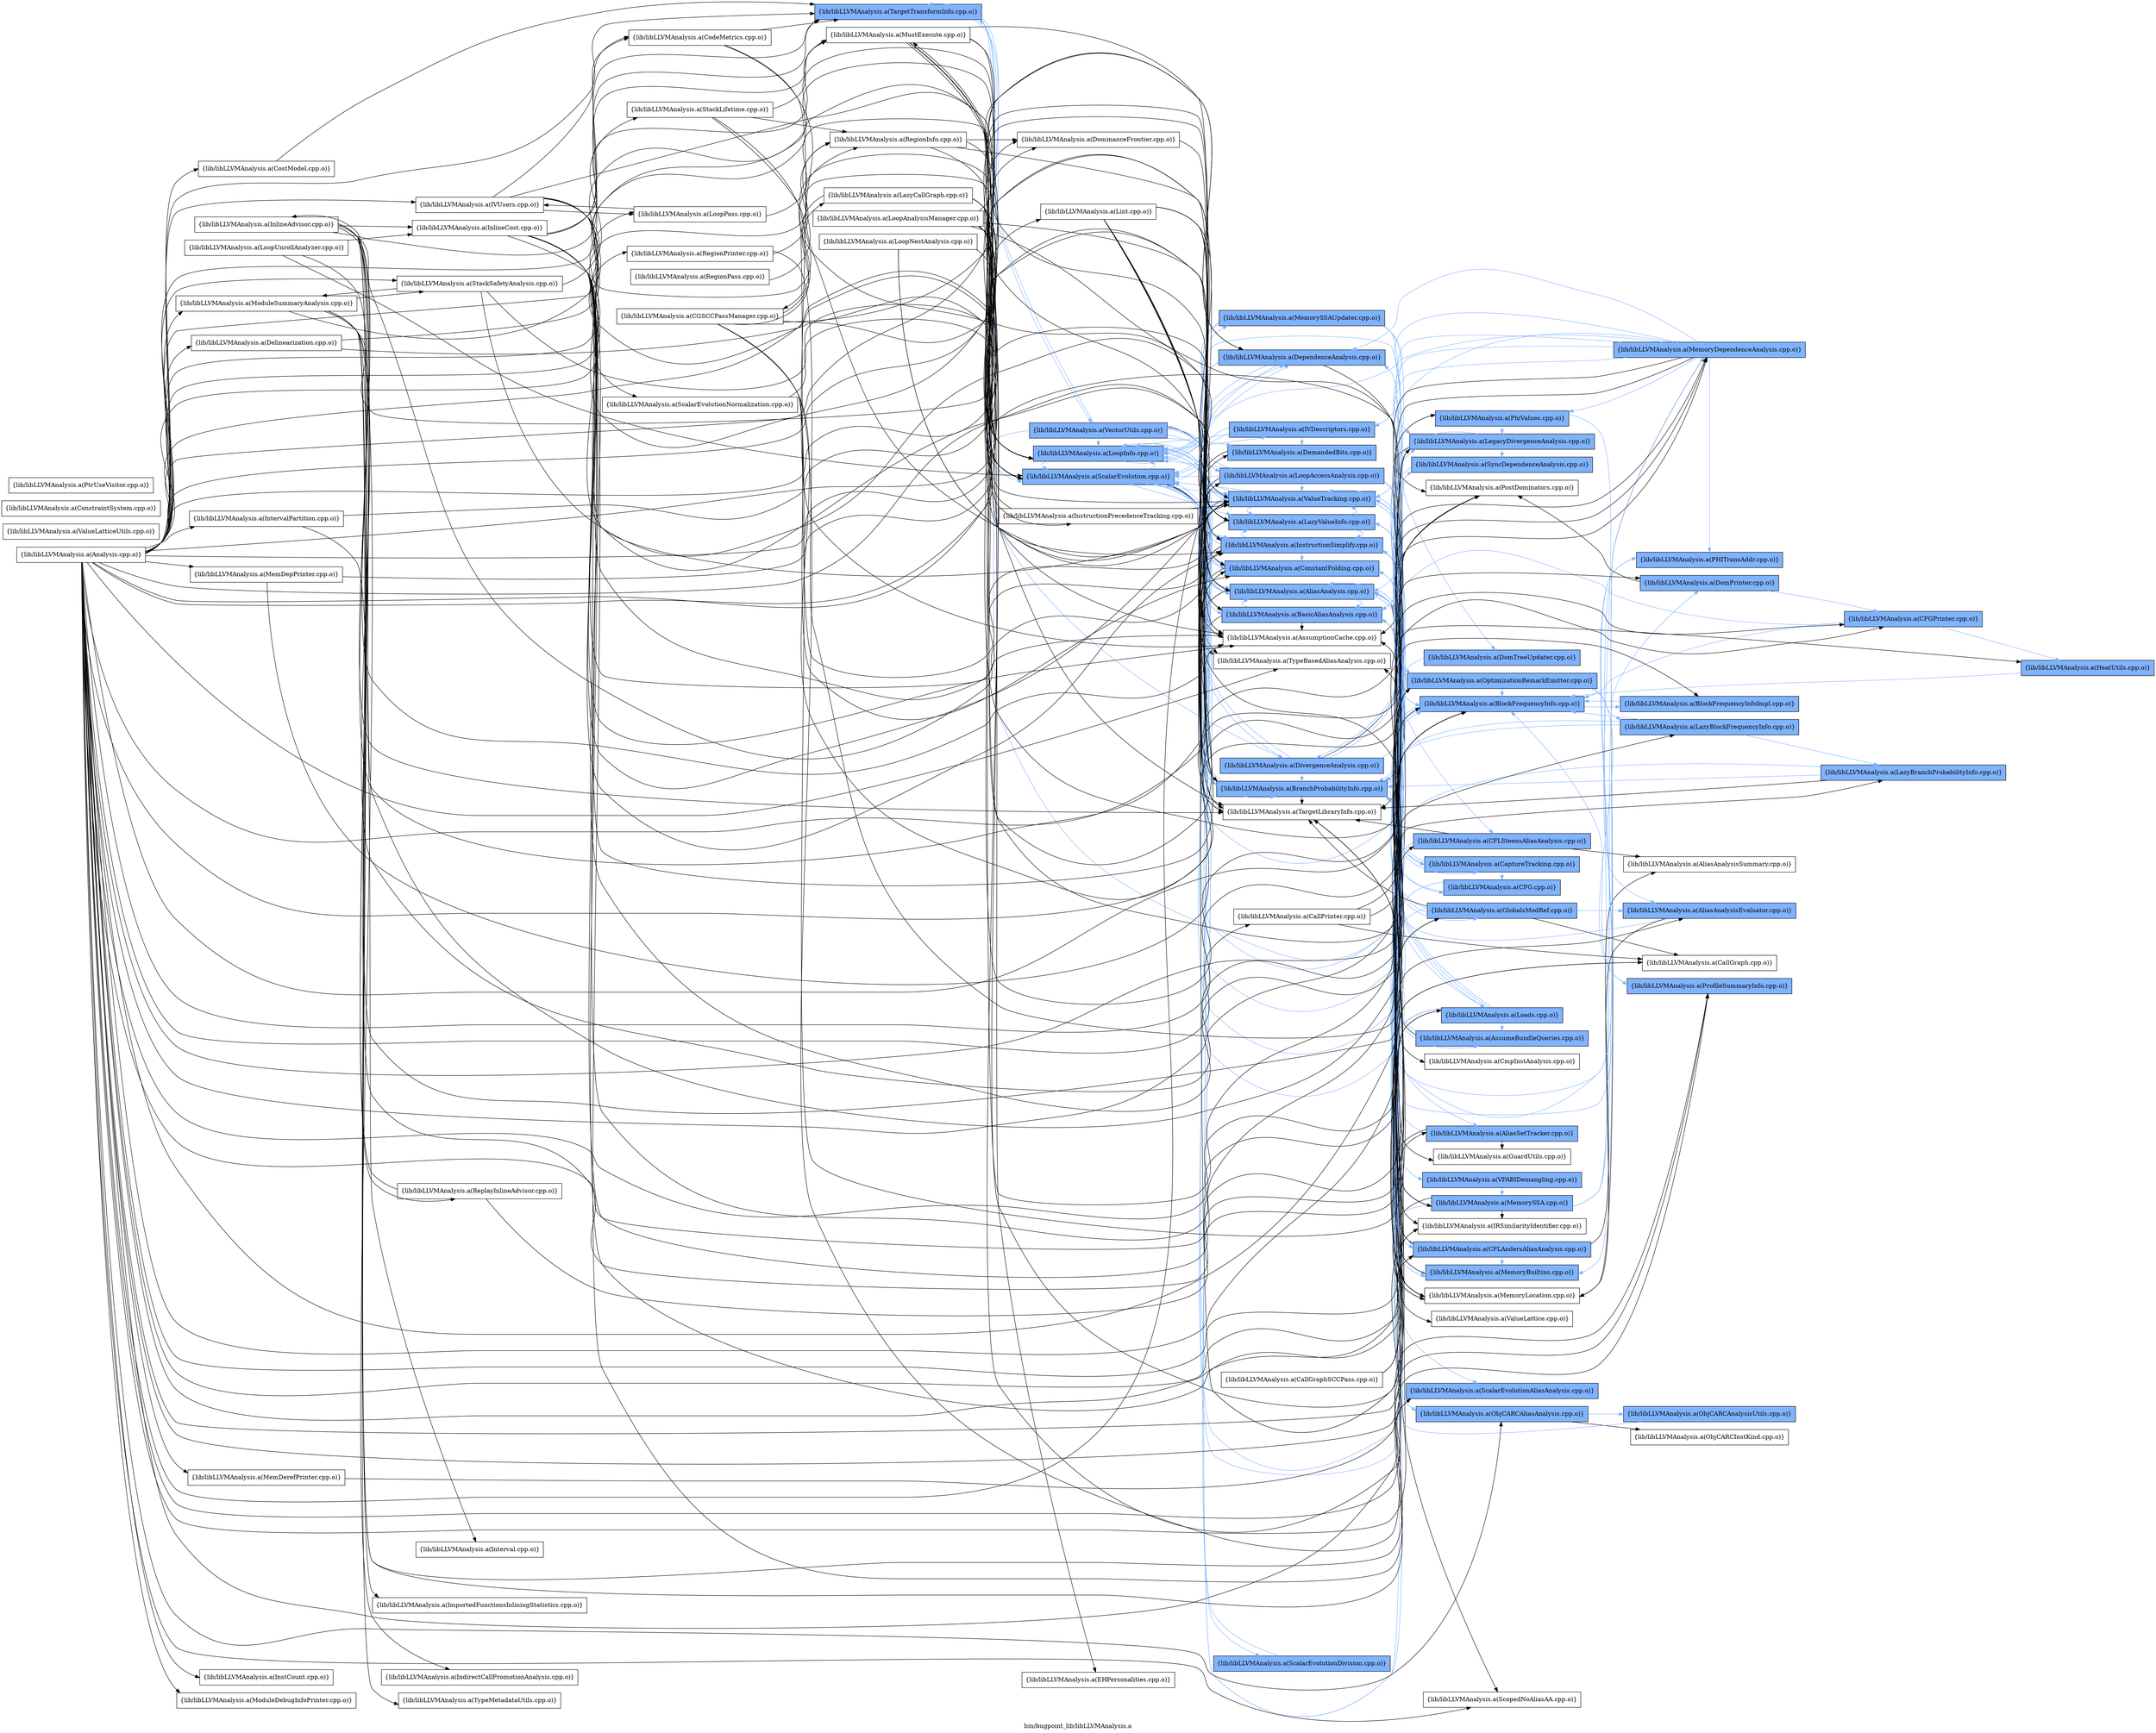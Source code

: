 digraph "bin/bugpoint_lib/libLLVMAnalysis.a" {
	label="bin/bugpoint_lib/libLLVMAnalysis.a";
	rankdir=LR;
	{ rank=same; Node0x55fc1bd94c68;  }
	{ rank=same; Node0x55fc1bd993a8; Node0x55fc1bd8a678; Node0x55fc1bd96658;  }
	{ rank=same; Node0x55fc1bd8b2f8; Node0x55fc1bd81988; Node0x55fc1bd807b8; Node0x55fc1bd987c8; Node0x55fc1bd9a528; Node0x55fc1bd977d8; Node0x55fc1bd7e3c8; Node0x55fc1bd8ec28; Node0x55fc1bd8fb28; Node0x55fc1bd83288; Node0x55fc1bd82748; Node0x55fc1bd82d88; Node0x55fc1bd8c0b8; Node0x55fc1bd94a38; Node0x55fc1bd8bf78; Node0x55fc1bd94588; Node0x55fc1bd96a18;  }
	{ rank=same; Node0x55fc1bd9b2e8; Node0x55fc1bd848b8; Node0x55fc1bd81de8; Node0x55fc1bd812f8; Node0x55fc1bd84368; Node0x55fc1bd8fc68; Node0x55fc1bd9a708; Node0x55fc1bd79288; Node0x55fc1bd894a8; Node0x55fc1bd7ff48; Node0x55fc1bd7f228; Node0x55fc1bd896d8; Node0x55fc1bd8d508; Node0x55fc1bd76128; Node0x55fc1bd82ce8; Node0x55fc1bd88a58; Node0x55fc1bd8b438; Node0x55fc1bd95488; Node0x55fc1bd78478; Node0x55fc1bd83508; Node0x55fc1bd9c0a8; Node0x55fc1bd95758; Node0x55fc1bd82068; Node0x55fc1bd8e638; Node0x55fc1bd8cd88; Node0x55fc1bd8e458;  }
	{ rank=same; Node0x55fc1bd810c8; Node0x55fc1bd8fa88; Node0x55fc1bd795f8; Node0x55fc1bd9b608; Node0x55fc1bd8e4a8; Node0x55fc1bd88af8; Node0x55fc1bd8a3a8; Node0x55fc1bd78388; Node0x55fc1bd77168; Node0x55fc1bd88aa8; Node0x55fc1bd8d9b8;  }
	{ rank=same; Node0x55fc1bd82798; Node0x55fc1bd8ebd8;  }
	{ rank=same; Node0x55fc1bd94c68;  }
	{ rank=same; Node0x55fc1bd993a8; Node0x55fc1bd8a678; Node0x55fc1bd96658;  }
	{ rank=same; Node0x55fc1bd8b2f8; Node0x55fc1bd81988; Node0x55fc1bd807b8; Node0x55fc1bd987c8; Node0x55fc1bd9a528; Node0x55fc1bd977d8; Node0x55fc1bd7e3c8; Node0x55fc1bd8ec28; Node0x55fc1bd8fb28; Node0x55fc1bd83288; Node0x55fc1bd82748; Node0x55fc1bd82d88; Node0x55fc1bd8c0b8; Node0x55fc1bd94a38; Node0x55fc1bd8bf78; Node0x55fc1bd94588; Node0x55fc1bd96a18;  }
	{ rank=same; Node0x55fc1bd9b2e8; Node0x55fc1bd848b8; Node0x55fc1bd81de8; Node0x55fc1bd812f8; Node0x55fc1bd84368; Node0x55fc1bd8fc68; Node0x55fc1bd9a708; Node0x55fc1bd79288; Node0x55fc1bd894a8; Node0x55fc1bd7ff48; Node0x55fc1bd7f228; Node0x55fc1bd896d8; Node0x55fc1bd8d508; Node0x55fc1bd76128; Node0x55fc1bd82ce8; Node0x55fc1bd88a58; Node0x55fc1bd8b438; Node0x55fc1bd95488; Node0x55fc1bd78478; Node0x55fc1bd83508; Node0x55fc1bd9c0a8; Node0x55fc1bd95758; Node0x55fc1bd82068; Node0x55fc1bd8e638; Node0x55fc1bd8cd88; Node0x55fc1bd8e458;  }
	{ rank=same; Node0x55fc1bd810c8; Node0x55fc1bd8fa88; Node0x55fc1bd795f8; Node0x55fc1bd9b608; Node0x55fc1bd8e4a8; Node0x55fc1bd88af8; Node0x55fc1bd8a3a8; Node0x55fc1bd78388; Node0x55fc1bd77168; Node0x55fc1bd88aa8; Node0x55fc1bd8d9b8;  }
	{ rank=same; Node0x55fc1bd82798; Node0x55fc1bd8ebd8;  }

	Node0x55fc1bd94c68 [shape=record,shape=box,group=1,style=filled,fillcolor="0.600000 0.5 1",label="{lib/libLLVMAnalysis.a(TargetTransformInfo.cpp.o)}"];
	Node0x55fc1bd94c68 -> Node0x55fc1bd993a8[color="0.600000 0.5 1"];
	Node0x55fc1bd94c68 -> Node0x55fc1bd8a678[color="0.600000 0.5 1"];
	Node0x55fc1bd94c68 -> Node0x55fc1bd96658[color="0.600000 0.5 1"];
	Node0x55fc1bd896d8 [shape=record,shape=box,group=1,style=filled,fillcolor="0.600000 0.5 1",label="{lib/libLLVMAnalysis.a(CFLSteensAliasAnalysis.cpp.o)}"];
	Node0x55fc1bd896d8 -> Node0x55fc1bd8a3a8;
	Node0x55fc1bd896d8 -> Node0x55fc1bd82ce8[color="0.600000 0.5 1"];
	Node0x55fc1bd896d8 -> Node0x55fc1bd9c0a8[color="0.600000 0.5 1"];
	Node0x55fc1bd896d8 -> Node0x55fc1bd94a38;
	Node0x55fc1bd88fa8 [shape=record,shape=box,group=0,label="{lib/libLLVMAnalysis.a(CallPrinter.cpp.o)}"];
	Node0x55fc1bd88fa8 -> Node0x55fc1bd88aa8;
	Node0x55fc1bd88fa8 -> Node0x55fc1bd81de8;
	Node0x55fc1bd88fa8 -> Node0x55fc1bd89778;
	Node0x55fc1bd8c7e8 [shape=record,shape=box,group=0,label="{lib/libLLVMAnalysis.a(CostModel.cpp.o)}"];
	Node0x55fc1bd8c7e8 -> Node0x55fc1bd94c68;
	Node0x55fc1bd8b2f8 [shape=record,shape=box,group=1,style=filled,fillcolor="0.600000 0.5 1",label="{lib/libLLVMAnalysis.a(DependenceAnalysis.cpp.o)}"];
	Node0x55fc1bd8b2f8 -> Node0x55fc1bd7e3c8[color="0.600000 0.5 1"];
	Node0x55fc1bd8b2f8 -> Node0x55fc1bd8ec28[color="0.600000 0.5 1"];
	Node0x55fc1bd8b2f8 -> Node0x55fc1bd993a8[color="0.600000 0.5 1"];
	Node0x55fc1bd8b2f8 -> Node0x55fc1bd9b2e8;
	Node0x55fc1bd8b2f8 -> Node0x55fc1bd8a678[color="0.600000 0.5 1"];
	Node0x55fc1bd8b2f8 -> Node0x55fc1bd977d8[color="0.600000 0.5 1"];
	Node0x55fc1bd8fa88 [shape=record,shape=box,group=1,style=filled,fillcolor="0.600000 0.5 1",label="{lib/libLLVMAnalysis.a(DomPrinter.cpp.o)}"];
	Node0x55fc1bd8fa88 -> Node0x55fc1bd848b8;
	Node0x55fc1bd8fa88 -> Node0x55fc1bd82798[color="0.600000 0.5 1"];
	Node0x55fc1bd7e3c8 [shape=record,shape=box,group=1,style=filled,fillcolor="0.600000 0.5 1",label="{lib/libLLVMAnalysis.a(AliasAnalysis.cpp.o)}"];
	Node0x55fc1bd7e3c8 -> Node0x55fc1bd896d8[color="0.600000 0.5 1"];
	Node0x55fc1bd7e3c8 -> Node0x55fc1bd8d508[color="0.600000 0.5 1"];
	Node0x55fc1bd7e3c8 -> Node0x55fc1bd76128[color="0.600000 0.5 1"];
	Node0x55fc1bd7e3c8 -> Node0x55fc1bd8ec28[color="0.600000 0.5 1"];
	Node0x55fc1bd7e3c8 -> Node0x55fc1bd82ce8[color="0.600000 0.5 1"];
	Node0x55fc1bd7e3c8 -> Node0x55fc1bd88a58[color="0.600000 0.5 1"];
	Node0x55fc1bd7e3c8 -> Node0x55fc1bd9b2e8;
	Node0x55fc1bd7e3c8 -> Node0x55fc1bd8b438[color="0.600000 0.5 1"];
	Node0x55fc1bd7e3c8 -> Node0x55fc1bd94a38;
	Node0x55fc1bd7e3c8 -> Node0x55fc1bd94588;
	Node0x55fc1bd7e3c8 -> Node0x55fc1bd95488;
	Node0x55fc1bd7e3c8 -> Node0x55fc1bd977d8[color="0.600000 0.5 1"];
	Node0x55fc1bd76858 [shape=record,shape=box,group=0,label="{lib/libLLVMAnalysis.a(MustExecute.cpp.o)}"];
	Node0x55fc1bd76858 -> Node0x55fc1bd760d8;
	Node0x55fc1bd76858 -> Node0x55fc1bd848b8;
	Node0x55fc1bd76858 -> Node0x55fc1bd81de8;
	Node0x55fc1bd76858 -> Node0x55fc1bd81988;
	Node0x55fc1bd76858 -> Node0x55fc1bd8aee8;
	Node0x55fc1bd76858 -> Node0x55fc1bd83288;
	Node0x55fc1bd76858 -> Node0x55fc1bd82d88;
	Node0x55fc1bd76858 -> Node0x55fc1bd812f8;
	Node0x55fc1bd76858 -> Node0x55fc1bd993a8;
	Node0x55fc1bd76858 -> Node0x55fc1bd977d8;
	Node0x55fc1bd76128 [shape=record,shape=box,group=1,style=filled,fillcolor="0.600000 0.5 1",label="{lib/libLLVMAnalysis.a(ObjCARCAliasAnalysis.cpp.o)}"];
	Node0x55fc1bd76128 -> Node0x55fc1bd78388[color="0.600000 0.5 1"];
	Node0x55fc1bd76128 -> Node0x55fc1bd77168;
	Node0x55fc1bd76128 -> Node0x55fc1bd977d8[color="0.600000 0.5 1"];
	Node0x55fc1bd848b8 [shape=record,shape=box,group=0,label="{lib/libLLVMAnalysis.a(PostDominators.cpp.o)}"];
	Node0x55fc1bd8d9b8 [shape=record,shape=box,group=1,style=filled,fillcolor="0.600000 0.5 1",label="{lib/libLLVMAnalysis.a(AliasAnalysisEvaluator.cpp.o)}"];
	Node0x55fc1bd8d9b8 -> Node0x55fc1bd7e3c8[color="0.600000 0.5 1"];
	Node0x55fc1bd8d9b8 -> Node0x55fc1bd9b2e8;
	Node0x55fc1bd8e638 [shape=record,shape=box,group=1,style=filled,fillcolor="0.600000 0.5 1",label="{lib/libLLVMAnalysis.a(AliasSetTracker.cpp.o)}"];
	Node0x55fc1bd8e638 -> Node0x55fc1bd7e3c8[color="0.600000 0.5 1"];
	Node0x55fc1bd8e638 -> Node0x55fc1bd894a8;
	Node0x55fc1bd8e638 -> Node0x55fc1bd9b2e8;
	Node0x55fc1bd8f3f8 [shape=record,shape=box,group=0,label="{lib/libLLVMAnalysis.a(Analysis.cpp.o)}"];
	Node0x55fc1bd8f3f8 -> Node0x55fc1bd896d8;
	Node0x55fc1bd8f3f8 -> Node0x55fc1bd88aa8;
	Node0x55fc1bd8f3f8 -> Node0x55fc1bd88fa8;
	Node0x55fc1bd8f3f8 -> Node0x55fc1bd8c7e8;
	Node0x55fc1bd8f3f8 -> Node0x55fc1bd8bc08;
	Node0x55fc1bd8f3f8 -> Node0x55fc1bd8bf78;
	Node0x55fc1bd8f3f8 -> Node0x55fc1bd8b2f8;
	Node0x55fc1bd8f3f8 -> Node0x55fc1bd8fa88;
	Node0x55fc1bd8f3f8 -> Node0x55fc1bd7e3c8;
	Node0x55fc1bd8f3f8 -> Node0x55fc1bd75958;
	Node0x55fc1bd8f3f8 -> Node0x55fc1bd76858;
	Node0x55fc1bd8f3f8 -> Node0x55fc1bd76128;
	Node0x55fc1bd8f3f8 -> Node0x55fc1bd79288;
	Node0x55fc1bd8f3f8 -> Node0x55fc1bd78478;
	Node0x55fc1bd8f3f8 -> Node0x55fc1bd848b8;
	Node0x55fc1bd8f3f8 -> Node0x55fc1bd8d9b8;
	Node0x55fc1bd8f3f8 -> Node0x55fc1bd8e638;
	Node0x55fc1bd8f3f8 -> Node0x55fc1bd8ec28;
	Node0x55fc1bd8f3f8 -> Node0x55fc1bd81de8;
	Node0x55fc1bd8f3f8 -> Node0x55fc1bd81988;
	Node0x55fc1bd8f3f8 -> Node0x55fc1bd82798;
	Node0x55fc1bd8f3f8 -> Node0x55fc1bd82ce8;
	Node0x55fc1bd8f3f8 -> Node0x55fc1bd8a358;
	Node0x55fc1bd8f3f8 -> Node0x55fc1bd88a58;
	Node0x55fc1bd8f3f8 -> Node0x55fc1bd8cd88;
	Node0x55fc1bd8f3f8 -> Node0x55fc1bd8d008;
	Node0x55fc1bd8f3f8 -> Node0x55fc1bd8b7a8;
	Node0x55fc1bd8f3f8 -> Node0x55fc1bd8bac8;
	Node0x55fc1bd8f3f8 -> Node0x55fc1bd8ebd8;
	Node0x55fc1bd8f3f8 -> Node0x55fc1bd8e4a8;
	Node0x55fc1bd8f3f8 -> Node0x55fc1bd83288;
	Node0x55fc1bd8f3f8 -> Node0x55fc1bd812f8;
	Node0x55fc1bd8f3f8 -> Node0x55fc1bd80ee8;
	Node0x55fc1bd8f3f8 -> Node0x55fc1bd993a8;
	Node0x55fc1bd8f3f8 -> Node0x55fc1bd983b8;
	Node0x55fc1bd8f3f8 -> Node0x55fc1bd98138;
	Node0x55fc1bd8f3f8 -> Node0x55fc1bd9c378;
	Node0x55fc1bd8f3f8 -> Node0x55fc1bd9b608;
	Node0x55fc1bd8f3f8 -> Node0x55fc1bd9a708;
	Node0x55fc1bd8f3f8 -> Node0x55fc1bd94d58;
	Node0x55fc1bd8f3f8 -> Node0x55fc1bd895e8;
	Node0x55fc1bd8f3f8 -> Node0x55fc1bd8ada8;
	Node0x55fc1bd8f3f8 -> Node0x55fc1bd8a678;
	Node0x55fc1bd8f3f8 -> Node0x55fc1bd8b438;
	Node0x55fc1bd8f3f8 -> Node0x55fc1bd8c6a8;
	Node0x55fc1bd8f3f8 -> Node0x55fc1bd94c68;
	Node0x55fc1bd8f3f8 -> Node0x55fc1bd94588;
	Node0x55fc1bd8f3f8 -> Node0x55fc1bd95488;
	Node0x55fc1bd8ec28 [shape=record,shape=box,group=1,style=filled,fillcolor="0.600000 0.5 1",label="{lib/libLLVMAnalysis.a(BasicAliasAnalysis.cpp.o)}"];
	Node0x55fc1bd8ec28 -> Node0x55fc1bd8d508[color="0.600000 0.5 1"];
	Node0x55fc1bd8ec28 -> Node0x55fc1bd7e3c8[color="0.600000 0.5 1"];
	Node0x55fc1bd8ec28 -> Node0x55fc1bd78478[color="0.600000 0.5 1"];
	Node0x55fc1bd8ec28 -> Node0x55fc1bd8fb28;
	Node0x55fc1bd8ec28 -> Node0x55fc1bd83508[color="0.600000 0.5 1"];
	Node0x55fc1bd8ec28 -> Node0x55fc1bd9c0a8[color="0.600000 0.5 1"];
	Node0x55fc1bd8ec28 -> Node0x55fc1bd9b2e8;
	Node0x55fc1bd8ec28 -> Node0x55fc1bd94a38;
	Node0x55fc1bd8ec28 -> Node0x55fc1bd977d8[color="0.600000 0.5 1"];
	Node0x55fc1bd82798 [shape=record,shape=box,group=1,style=filled,fillcolor="0.600000 0.5 1",label="{lib/libLLVMAnalysis.a(CFGPrinter.cpp.o)}"];
	Node0x55fc1bd82798 -> Node0x55fc1bd81de8[color="0.600000 0.5 1"];
	Node0x55fc1bd82798 -> Node0x55fc1bd81988[color="0.600000 0.5 1"];
	Node0x55fc1bd82798 -> Node0x55fc1bd89778[color="0.600000 0.5 1"];
	Node0x55fc1bd82ce8 [shape=record,shape=box,group=1,style=filled,fillcolor="0.600000 0.5 1",label="{lib/libLLVMAnalysis.a(CFLAndersAliasAnalysis.cpp.o)}"];
	Node0x55fc1bd82ce8 -> Node0x55fc1bd8a3a8;
	Node0x55fc1bd82ce8 -> Node0x55fc1bd9c0a8[color="0.600000 0.5 1"];
	Node0x55fc1bd82ce8 -> Node0x55fc1bd94a38;
	Node0x55fc1bd88a58 [shape=record,shape=box,group=1,style=filled,fillcolor="0.600000 0.5 1",label="{lib/libLLVMAnalysis.a(GlobalsModRef.cpp.o)}"];
	Node0x55fc1bd88a58 -> Node0x55fc1bd88aa8;
	Node0x55fc1bd88a58 -> Node0x55fc1bd7e3c8[color="0.600000 0.5 1"];
	Node0x55fc1bd88a58 -> Node0x55fc1bd8d9b8[color="0.600000 0.5 1"];
	Node0x55fc1bd88a58 -> Node0x55fc1bd9c0a8[color="0.600000 0.5 1"];
	Node0x55fc1bd88a58 -> Node0x55fc1bd94a38;
	Node0x55fc1bd88a58 -> Node0x55fc1bd977d8[color="0.600000 0.5 1"];
	Node0x55fc1bd8b7a8 [shape=record,shape=box,group=0,label="{lib/libLLVMAnalysis.a(InstCount.cpp.o)}"];
	Node0x55fc1bd8bac8 [shape=record,shape=box,group=0,label="{lib/libLLVMAnalysis.a(IntervalPartition.cpp.o)}"];
	Node0x55fc1bd8bac8 -> Node0x55fc1bd8a358;
	Node0x55fc1bd8bac8 -> Node0x55fc1bd992b8;
	Node0x55fc1bd83288 [shape=record,shape=box,group=1,style=filled,fillcolor="0.600000 0.5 1",label="{lib/libLLVMAnalysis.a(LazyValueInfo.cpp.o)}"];
	Node0x55fc1bd83288 -> Node0x55fc1bd8fb28;
	Node0x55fc1bd83288 -> Node0x55fc1bd82748[color="0.600000 0.5 1"];
	Node0x55fc1bd83288 -> Node0x55fc1bd82d88[color="0.600000 0.5 1"];
	Node0x55fc1bd83288 -> Node0x55fc1bd94a38;
	Node0x55fc1bd83288 -> Node0x55fc1bd95758;
	Node0x55fc1bd83288 -> Node0x55fc1bd977d8[color="0.600000 0.5 1"];
	Node0x55fc1bd812f8 [shape=record,shape=box,group=1,style=filled,fillcolor="0.600000 0.5 1",label="{lib/libLLVMAnalysis.a(LegacyDivergenceAnalysis.cpp.o)}"];
	Node0x55fc1bd812f8 -> Node0x55fc1bd848b8;
	Node0x55fc1bd812f8 -> Node0x55fc1bd81de8[color="0.600000 0.5 1"];
	Node0x55fc1bd812f8 -> Node0x55fc1bd81988[color="0.600000 0.5 1"];
	Node0x55fc1bd812f8 -> Node0x55fc1bd807b8[color="0.600000 0.5 1"];
	Node0x55fc1bd812f8 -> Node0x55fc1bd993a8[color="0.600000 0.5 1"];
	Node0x55fc1bd812f8 -> Node0x55fc1bd84368[color="0.600000 0.5 1"];
	Node0x55fc1bd812f8 -> Node0x55fc1bd94c68[color="0.600000 0.5 1"];
	Node0x55fc1bd80ee8 [shape=record,shape=box,group=0,label="{lib/libLLVMAnalysis.a(Lint.cpp.o)}"];
	Node0x55fc1bd80ee8 -> Node0x55fc1bd7e3c8;
	Node0x55fc1bd80ee8 -> Node0x55fc1bd8fb28;
	Node0x55fc1bd80ee8 -> Node0x55fc1bd82748;
	Node0x55fc1bd80ee8 -> Node0x55fc1bd82d88;
	Node0x55fc1bd80ee8 -> Node0x55fc1bd7ff48;
	Node0x55fc1bd80ee8 -> Node0x55fc1bd9b2e8;
	Node0x55fc1bd80ee8 -> Node0x55fc1bd94a38;
	Node0x55fc1bd80ee8 -> Node0x55fc1bd977d8;
	Node0x55fc1bd98138 [shape=record,shape=box,group=0,label="{lib/libLLVMAnalysis.a(MemDepPrinter.cpp.o)}"];
	Node0x55fc1bd98138 -> Node0x55fc1bd7e3c8;
	Node0x55fc1bd98138 -> Node0x55fc1bd9b608;
	Node0x55fc1bd9c378 [shape=record,shape=box,group=0,label="{lib/libLLVMAnalysis.a(MemDerefPrinter.cpp.o)}"];
	Node0x55fc1bd9c378 -> Node0x55fc1bd7ff48;
	Node0x55fc1bd94d58 [shape=record,shape=box,group=0,label="{lib/libLLVMAnalysis.a(ModuleDebugInfoPrinter.cpp.o)}"];
	Node0x55fc1bd895e8 [shape=record,shape=box,group=0,label="{lib/libLLVMAnalysis.a(RegionInfo.cpp.o)}"];
	Node0x55fc1bd895e8 -> Node0x55fc1bd848b8;
	Node0x55fc1bd895e8 -> Node0x55fc1bd81988;
	Node0x55fc1bd895e8 -> Node0x55fc1bd8a358;
	Node0x55fc1bd895e8 -> Node0x55fc1bd993a8;
	Node0x55fc1bd8a308 [shape=record,shape=box,group=0,label="{lib/libLLVMAnalysis.a(RegionPass.cpp.o)}"];
	Node0x55fc1bd8a308 -> Node0x55fc1bd895e8;
	Node0x55fc1bd8ada8 [shape=record,shape=box,group=0,label="{lib/libLLVMAnalysis.a(RegionPrinter.cpp.o)}"];
	Node0x55fc1bd8ada8 -> Node0x55fc1bd82798;
	Node0x55fc1bd8ada8 -> Node0x55fc1bd895e8;
	Node0x55fc1bd8a678 [shape=record,shape=box,group=1,style=filled,fillcolor="0.600000 0.5 1",label="{lib/libLLVMAnalysis.a(ScalarEvolution.cpp.o)}"];
	Node0x55fc1bd8a678 -> Node0x55fc1bd8b2f8[color="0.600000 0.5 1"];
	Node0x55fc1bd8a678 -> Node0x55fc1bd7e3c8[color="0.600000 0.5 1"];
	Node0x55fc1bd8a678 -> Node0x55fc1bd8ec28[color="0.600000 0.5 1"];
	Node0x55fc1bd8a678 -> Node0x55fc1bd8fb28;
	Node0x55fc1bd8a678 -> Node0x55fc1bd81988[color="0.600000 0.5 1"];
	Node0x55fc1bd8a678 -> Node0x55fc1bd83288[color="0.600000 0.5 1"];
	Node0x55fc1bd8a678 -> Node0x55fc1bd82748[color="0.600000 0.5 1"];
	Node0x55fc1bd8a678 -> Node0x55fc1bd82d88[color="0.600000 0.5 1"];
	Node0x55fc1bd8a678 -> Node0x55fc1bd993a8[color="0.600000 0.5 1"];
	Node0x55fc1bd8a678 -> Node0x55fc1bd8c0b8[color="0.600000 0.5 1"];
	Node0x55fc1bd8a678 -> Node0x55fc1bd94a38;
	Node0x55fc1bd8a678 -> Node0x55fc1bd977d8[color="0.600000 0.5 1"];
	Node0x55fc1bd8b438 [shape=record,shape=box,group=1,style=filled,fillcolor="0.600000 0.5 1",label="{lib/libLLVMAnalysis.a(ScalarEvolutionAliasAnalysis.cpp.o)}"];
	Node0x55fc1bd8b438 -> Node0x55fc1bd8a678[color="0.600000 0.5 1"];
	Node0x55fc1bd94a38 [shape=record,shape=box,group=0,label="{lib/libLLVMAnalysis.a(TargetLibraryInfo.cpp.o)}"];
	Node0x55fc1bd94588 [shape=record,shape=box,group=0,label="{lib/libLLVMAnalysis.a(TypeBasedAliasAnalysis.cpp.o)}"];
	Node0x55fc1bd95488 [shape=record,shape=box,group=0,label="{lib/libLLVMAnalysis.a(ScopedNoAliasAA.cpp.o)}"];
	Node0x55fc1bd8aee8 [shape=record,shape=box,group=0,label="{lib/libLLVMAnalysis.a(EHPersonalities.cpp.o)}"];
	Node0x55fc1bd96658 [shape=record,shape=box,group=1,style=filled,fillcolor="0.600000 0.5 1",label="{lib/libLLVMAnalysis.a(VectorUtils.cpp.o)}"];
	Node0x55fc1bd96658 -> Node0x55fc1bd8bf78[color="0.600000 0.5 1"];
	Node0x55fc1bd96658 -> Node0x55fc1bd993a8[color="0.600000 0.5 1"];
	Node0x55fc1bd96658 -> Node0x55fc1bd8a678[color="0.600000 0.5 1"];
	Node0x55fc1bd96658 -> Node0x55fc1bd94c68[color="0.600000 0.5 1"];
	Node0x55fc1bd96658 -> Node0x55fc1bd94588;
	Node0x55fc1bd96658 -> Node0x55fc1bd977d8[color="0.600000 0.5 1"];
	Node0x55fc1bd96658 -> Node0x55fc1bd96a18[color="0.600000 0.5 1"];
	Node0x55fc1bd977d8 [shape=record,shape=box,group=1,style=filled,fillcolor="0.600000 0.5 1",label="{lib/libLLVMAnalysis.a(ValueTracking.cpp.o)}"];
	Node0x55fc1bd977d8 -> Node0x55fc1bd7e3c8[color="0.600000 0.5 1"];
	Node0x55fc1bd977d8 -> Node0x55fc1bd79288[color="0.600000 0.5 1"];
	Node0x55fc1bd977d8 -> Node0x55fc1bd8fb28;
	Node0x55fc1bd977d8 -> Node0x55fc1bd81988[color="0.600000 0.5 1"];
	Node0x55fc1bd977d8 -> Node0x55fc1bd894a8;
	Node0x55fc1bd977d8 -> Node0x55fc1bd83288[color="0.600000 0.5 1"];
	Node0x55fc1bd977d8 -> Node0x55fc1bd82748[color="0.600000 0.5 1"];
	Node0x55fc1bd977d8 -> Node0x55fc1bd82d88[color="0.600000 0.5 1"];
	Node0x55fc1bd977d8 -> Node0x55fc1bd7ff48[color="0.600000 0.5 1"];
	Node0x55fc1bd977d8 -> Node0x55fc1bd7f228[color="0.600000 0.5 1"];
	Node0x55fc1bd977d8 -> Node0x55fc1bd993a8[color="0.600000 0.5 1"];
	Node0x55fc1bd977d8 -> Node0x55fc1bd8a678[color="0.600000 0.5 1"];
	Node0x55fc1bd977d8 -> Node0x55fc1bd94a38;
	Node0x55fc1bd88af8 [shape=record,shape=box,group=1,style=filled,fillcolor="0.600000 0.5 1",label="{lib/libLLVMAnalysis.a(ProfileSummaryInfo.cpp.o)}"];
	Node0x55fc1bd88af8 -> Node0x55fc1bd81de8[color="0.600000 0.5 1"];
	Node0x55fc1bd8fc68 [shape=record,shape=box,group=1,style=filled,fillcolor="0.600000 0.5 1",label="{lib/libLLVMAnalysis.a(DomTreeUpdater.cpp.o)}"];
	Node0x55fc1bd8fc68 -> Node0x55fc1bd81988[color="0.600000 0.5 1"];
	Node0x55fc1bd993a8 [shape=record,shape=box,group=1,style=filled,fillcolor="0.600000 0.5 1",label="{lib/libLLVMAnalysis.a(LoopInfo.cpp.o)}"];
	Node0x55fc1bd993a8 -> Node0x55fc1bd8b2f8[color="0.600000 0.5 1"];
	Node0x55fc1bd993a8 -> Node0x55fc1bd81988[color="0.600000 0.5 1"];
	Node0x55fc1bd993a8 -> Node0x55fc1bd807b8[color="0.600000 0.5 1"];
	Node0x55fc1bd993a8 -> Node0x55fc1bd987c8[color="0.600000 0.5 1"];
	Node0x55fc1bd993a8 -> Node0x55fc1bd9a528[color="0.600000 0.5 1"];
	Node0x55fc1bd993a8 -> Node0x55fc1bd8a678[color="0.600000 0.5 1"];
	Node0x55fc1bd993a8 -> Node0x55fc1bd977d8[color="0.600000 0.5 1"];
	Node0x55fc1bd8d508 [shape=record,shape=box,group=1,style=filled,fillcolor="0.600000 0.5 1",label="{lib/libLLVMAnalysis.a(CaptureTracking.cpp.o)}"];
	Node0x55fc1bd8d508 -> Node0x55fc1bd7e3c8[color="0.600000 0.5 1"];
	Node0x55fc1bd8d508 -> Node0x55fc1bd81988[color="0.600000 0.5 1"];
	Node0x55fc1bd8d508 -> Node0x55fc1bd83508[color="0.600000 0.5 1"];
	Node0x55fc1bd8d508 -> Node0x55fc1bd977d8[color="0.600000 0.5 1"];
	Node0x55fc1bd9b2e8 [shape=record,shape=box,group=0,label="{lib/libLLVMAnalysis.a(MemoryLocation.cpp.o)}"];
	Node0x55fc1bd9b2e8 -> Node0x55fc1bd94a38;
	Node0x55fc1bd9b2e8 -> Node0x55fc1bd94588;
	Node0x55fc1bd894a8 [shape=record,shape=box,group=0,label="{lib/libLLVMAnalysis.a(GuardUtils.cpp.o)}"];
	Node0x55fc1bd88aa8 [shape=record,shape=box,group=0,label="{lib/libLLVMAnalysis.a(CallGraph.cpp.o)}"];
	Node0x55fc1bd8bc08 [shape=record,shape=box,group=0,label="{lib/libLLVMAnalysis.a(Delinearization.cpp.o)}"];
	Node0x55fc1bd8bc08 -> Node0x55fc1bd993a8;
	Node0x55fc1bd8bc08 -> Node0x55fc1bd8a678;
	Node0x55fc1bd8bf78 [shape=record,shape=box,group=1,style=filled,fillcolor="0.600000 0.5 1",label="{lib/libLLVMAnalysis.a(DemandedBits.cpp.o)}"];
	Node0x55fc1bd8bf78 -> Node0x55fc1bd8fb28;
	Node0x55fc1bd8bf78 -> Node0x55fc1bd977d8[color="0.600000 0.5 1"];
	Node0x55fc1bd75958 [shape=record,shape=box,group=0,label="{lib/libLLVMAnalysis.a(ModuleSummaryAnalysis.cpp.o)}"];
	Node0x55fc1bd75958 -> Node0x55fc1bd751d8;
	Node0x55fc1bd75958 -> Node0x55fc1bd81de8;
	Node0x55fc1bd75958 -> Node0x55fc1bd810c8;
	Node0x55fc1bd75958 -> Node0x55fc1bd81988;
	Node0x55fc1bd75958 -> Node0x55fc1bd993a8;
	Node0x55fc1bd75958 -> Node0x55fc1bd88af8;
	Node0x55fc1bd75958 -> Node0x55fc1bd8c6a8;
	Node0x55fc1bd75958 -> Node0x55fc1bd95a28;
	Node0x55fc1bd79288 [shape=record,shape=box,group=1,style=filled,fillcolor="0.600000 0.5 1",label="{lib/libLLVMAnalysis.a(OptimizationRemarkEmitter.cpp.o)}"];
	Node0x55fc1bd79288 -> Node0x55fc1bd7e3c8[color="0.600000 0.5 1"];
	Node0x55fc1bd79288 -> Node0x55fc1bd81de8[color="0.600000 0.5 1"];
	Node0x55fc1bd79288 -> Node0x55fc1bd81988[color="0.600000 0.5 1"];
	Node0x55fc1bd79288 -> Node0x55fc1bd8e4a8[color="0.600000 0.5 1"];
	Node0x55fc1bd79288 -> Node0x55fc1bd993a8[color="0.600000 0.5 1"];
	Node0x55fc1bd79288 -> Node0x55fc1bd88af8[color="0.600000 0.5 1"];
	Node0x55fc1bd78478 [shape=record,shape=box,group=1,style=filled,fillcolor="0.600000 0.5 1",label="{lib/libLLVMAnalysis.a(PhiValues.cpp.o)}"];
	Node0x55fc1bd78478 -> Node0x55fc1bd8d9b8[color="0.600000 0.5 1"];
	Node0x55fc1bd78478 -> Node0x55fc1bd812f8[color="0.600000 0.5 1"];
	Node0x55fc1bd81de8 [shape=record,shape=box,group=1,style=filled,fillcolor="0.600000 0.5 1",label="{lib/libLLVMAnalysis.a(BlockFrequencyInfo.cpp.o)}"];
	Node0x55fc1bd81de8 -> Node0x55fc1bd810c8[color="0.600000 0.5 1"];
	Node0x55fc1bd81de8 -> Node0x55fc1bd81988[color="0.600000 0.5 1"];
	Node0x55fc1bd81de8 -> Node0x55fc1bd993a8[color="0.600000 0.5 1"];
	Node0x55fc1bd81988 [shape=record,shape=box,group=1,style=filled,fillcolor="0.600000 0.5 1",label="{lib/libLLVMAnalysis.a(BranchProbabilityInfo.cpp.o)}"];
	Node0x55fc1bd81988 -> Node0x55fc1bd848b8;
	Node0x55fc1bd81988 -> Node0x55fc1bd81de8[color="0.600000 0.5 1"];
	Node0x55fc1bd81988 -> Node0x55fc1bd993a8[color="0.600000 0.5 1"];
	Node0x55fc1bd81988 -> Node0x55fc1bd94a38;
	Node0x55fc1bd8a358 [shape=record,shape=box,group=0,label="{lib/libLLVMAnalysis.a(DominanceFrontier.cpp.o)}"];
	Node0x55fc1bd8a358 -> Node0x55fc1bd81988;
	Node0x55fc1bd8cd88 [shape=record,shape=box,group=0,label="{lib/libLLVMAnalysis.a(IRSimilarityIdentifier.cpp.o)}"];
	Node0x55fc1bd8d008 [shape=record,shape=box,group=0,label="{lib/libLLVMAnalysis.a(IVUsers.cpp.o)}"];
	Node0x55fc1bd8d008 -> Node0x55fc1bd8fb28;
	Node0x55fc1bd8d008 -> Node0x55fc1bd81988;
	Node0x55fc1bd8d008 -> Node0x55fc1bd8d4b8;
	Node0x55fc1bd8d008 -> Node0x55fc1bd993a8;
	Node0x55fc1bd8d008 -> Node0x55fc1bd983b8;
	Node0x55fc1bd8d008 -> Node0x55fc1bd8a678;
	Node0x55fc1bd8d008 -> Node0x55fc1bd8bbb8;
	Node0x55fc1bd8d008 -> Node0x55fc1bd977d8;
	Node0x55fc1bd8ebd8 [shape=record,shape=box,group=1,style=filled,fillcolor="0.600000 0.5 1",label="{lib/libLLVMAnalysis.a(LazyBranchProbabilityInfo.cpp.o)}"];
	Node0x55fc1bd8ebd8 -> Node0x55fc1bd81988[color="0.600000 0.5 1"];
	Node0x55fc1bd8ebd8 -> Node0x55fc1bd993a8[color="0.600000 0.5 1"];
	Node0x55fc1bd8ebd8 -> Node0x55fc1bd94a38;
	Node0x55fc1bd8e4a8 [shape=record,shape=box,group=1,style=filled,fillcolor="0.600000 0.5 1",label="{lib/libLLVMAnalysis.a(LazyBlockFrequencyInfo.cpp.o)}"];
	Node0x55fc1bd8e4a8 -> Node0x55fc1bd81de8[color="0.600000 0.5 1"];
	Node0x55fc1bd8e4a8 -> Node0x55fc1bd81988[color="0.600000 0.5 1"];
	Node0x55fc1bd8e4a8 -> Node0x55fc1bd8ebd8[color="0.600000 0.5 1"];
	Node0x55fc1bd8e4a8 -> Node0x55fc1bd993a8[color="0.600000 0.5 1"];
	Node0x55fc1bd983b8 [shape=record,shape=box,group=0,label="{lib/libLLVMAnalysis.a(LoopPass.cpp.o)}"];
	Node0x55fc1bd983b8 -> Node0x55fc1bd8d008;
	Node0x55fc1bd983b8 -> Node0x55fc1bd993a8;
	Node0x55fc1bd9b608 [shape=record,shape=box,group=1,style=filled,fillcolor="0.600000 0.5 1",label="{lib/libLLVMAnalysis.a(MemoryDependenceAnalysis.cpp.o)}"];
	Node0x55fc1bd9b608 -> Node0x55fc1bd8b2f8[color="0.600000 0.5 1"];
	Node0x55fc1bd9b608 -> Node0x55fc1bd7e3c8[color="0.600000 0.5 1"];
	Node0x55fc1bd9b608 -> Node0x55fc1bd795f8[color="0.600000 0.5 1"];
	Node0x55fc1bd9b608 -> Node0x55fc1bd78478[color="0.600000 0.5 1"];
	Node0x55fc1bd9b608 -> Node0x55fc1bd8ec28[color="0.600000 0.5 1"];
	Node0x55fc1bd9b608 -> Node0x55fc1bd8fb28;
	Node0x55fc1bd9b608 -> Node0x55fc1bd81988[color="0.600000 0.5 1"];
	Node0x55fc1bd9b608 -> Node0x55fc1bd993a8[color="0.600000 0.5 1"];
	Node0x55fc1bd9b608 -> Node0x55fc1bd987c8[color="0.600000 0.5 1"];
	Node0x55fc1bd9b608 -> Node0x55fc1bd9c0a8[color="0.600000 0.5 1"];
	Node0x55fc1bd9b608 -> Node0x55fc1bd9b2e8;
	Node0x55fc1bd9b608 -> Node0x55fc1bd94a38;
	Node0x55fc1bd9b608 -> Node0x55fc1bd977d8[color="0.600000 0.5 1"];
	Node0x55fc1bd9a708 [shape=record,shape=box,group=1,style=filled,fillcolor="0.600000 0.5 1",label="{lib/libLLVMAnalysis.a(MemorySSA.cpp.o)}"];
	Node0x55fc1bd9a708 -> Node0x55fc1bd8b2f8[color="0.600000 0.5 1"];
	Node0x55fc1bd9a708 -> Node0x55fc1bd8fa88[color="0.600000 0.5 1"];
	Node0x55fc1bd9a708 -> Node0x55fc1bd7e3c8[color="0.600000 0.5 1"];
	Node0x55fc1bd9a708 -> Node0x55fc1bd795f8[color="0.600000 0.5 1"];
	Node0x55fc1bd9a708 -> Node0x55fc1bd8ec28[color="0.600000 0.5 1"];
	Node0x55fc1bd9a708 -> Node0x55fc1bd81988[color="0.600000 0.5 1"];
	Node0x55fc1bd9a708 -> Node0x55fc1bd82ce8[color="0.600000 0.5 1"];
	Node0x55fc1bd9a708 -> Node0x55fc1bd8cd88;
	Node0x55fc1bd9a708 -> Node0x55fc1bd83288[color="0.600000 0.5 1"];
	Node0x55fc1bd9a708 -> Node0x55fc1bd993a8[color="0.600000 0.5 1"];
	Node0x55fc1bd9a708 -> Node0x55fc1bd9b608[color="0.600000 0.5 1"];
	Node0x55fc1bd9a708 -> Node0x55fc1bd9b2e8;
	Node0x55fc1bd8c6a8 [shape=record,shape=box,group=0,label="{lib/libLLVMAnalysis.a(StackSafetyAnalysis.cpp.o)}"];
	Node0x55fc1bd8c6a8 -> Node0x55fc1bd75958;
	Node0x55fc1bd8c6a8 -> Node0x55fc1bd83288;
	Node0x55fc1bd8c6a8 -> Node0x55fc1bd8a678;
	Node0x55fc1bd8c6a8 -> Node0x55fc1bd8d5a8;
	Node0x55fc1bd8fb28 [shape=record,shape=box,group=0,label="{lib/libLLVMAnalysis.a(AssumptionCache.cpp.o)}"];
	Node0x55fc1bd83508 [shape=record,shape=box,group=1,style=filled,fillcolor="0.600000 0.5 1",label="{lib/libLLVMAnalysis.a(CFG.cpp.o)}"];
	Node0x55fc1bd83508 -> Node0x55fc1bd81988[color="0.600000 0.5 1"];
	Node0x55fc1bd83508 -> Node0x55fc1bd993a8[color="0.600000 0.5 1"];
	Node0x55fc1bd9c0a8 [shape=record,shape=box,group=1,style=filled,fillcolor="0.600000 0.5 1",label="{lib/libLLVMAnalysis.a(MemoryBuiltins.cpp.o)}"];
	Node0x55fc1bd9c0a8 -> Node0x55fc1bd82748[color="0.600000 0.5 1"];
	Node0x55fc1bd9c0a8 -> Node0x55fc1bd94a38;
	Node0x55fc1bd9c0a8 -> Node0x55fc1bd977d8[color="0.600000 0.5 1"];
	Node0x55fc1bd810c8 [shape=record,shape=box,group=1,style=filled,fillcolor="0.600000 0.5 1",label="{lib/libLLVMAnalysis.a(BlockFrequencyInfoImpl.cpp.o)}"];
	Node0x55fc1bd810c8 -> Node0x55fc1bd81de8[color="0.600000 0.5 1"];
	Node0x55fc1bd89778 [shape=record,shape=box,group=1,style=filled,fillcolor="0.600000 0.5 1",label="{lib/libLLVMAnalysis.a(HeatUtils.cpp.o)}"];
	Node0x55fc1bd89778 -> Node0x55fc1bd81de8[color="0.600000 0.5 1"];
	Node0x55fc1bd8a3a8 [shape=record,shape=box,group=0,label="{lib/libLLVMAnalysis.a(AliasAnalysisSummary.cpp.o)}"];
	Node0x55fc1bd8d4b8 [shape=record,shape=box,group=0,label="{lib/libLLVMAnalysis.a(CodeMetrics.cpp.o)}"];
	Node0x55fc1bd8d4b8 -> Node0x55fc1bd8fb28;
	Node0x55fc1bd8d4b8 -> Node0x55fc1bd94c68;
	Node0x55fc1bd8d4b8 -> Node0x55fc1bd977d8;
	Node0x55fc1bd8bbb8 [shape=record,shape=box,group=0,label="{lib/libLLVMAnalysis.a(ScalarEvolutionNormalization.cpp.o)}"];
	Node0x55fc1bd8bbb8 -> Node0x55fc1bd8a678;
	Node0x55fc1bd992b8 [shape=record,shape=box,group=0,label="{lib/libLLVMAnalysis.a(Interval.cpp.o)}"];
	Node0x55fc1bd82748 [shape=record,shape=box,group=1,style=filled,fillcolor="0.600000 0.5 1",label="{lib/libLLVMAnalysis.a(ConstantFolding.cpp.o)}"];
	Node0x55fc1bd82748 -> Node0x55fc1bd94a38;
	Node0x55fc1bd82748 -> Node0x55fc1bd977d8[color="0.600000 0.5 1"];
	Node0x55fc1bd82748 -> Node0x55fc1bd96658[color="0.600000 0.5 1"];
	Node0x55fc1bd82d88 [shape=record,shape=box,group=1,style=filled,fillcolor="0.600000 0.5 1",label="{lib/libLLVMAnalysis.a(InstructionSimplify.cpp.o)}"];
	Node0x55fc1bd82d88 -> Node0x55fc1bd8d508[color="0.600000 0.5 1"];
	Node0x55fc1bd82d88 -> Node0x55fc1bd7e3c8[color="0.600000 0.5 1"];
	Node0x55fc1bd82d88 -> Node0x55fc1bd8fb28;
	Node0x55fc1bd82d88 -> Node0x55fc1bd83288[color="0.600000 0.5 1"];
	Node0x55fc1bd82d88 -> Node0x55fc1bd82748[color="0.600000 0.5 1"];
	Node0x55fc1bd82d88 -> Node0x55fc1bd82068;
	Node0x55fc1bd82d88 -> Node0x55fc1bd9c0a8[color="0.600000 0.5 1"];
	Node0x55fc1bd82d88 -> Node0x55fc1bd94a38;
	Node0x55fc1bd82d88 -> Node0x55fc1bd977d8[color="0.600000 0.5 1"];
	Node0x55fc1bd82d88 -> Node0x55fc1bd96658[color="0.600000 0.5 1"];
	Node0x55fc1bd95758 [shape=record,shape=box,group=0,label="{lib/libLLVMAnalysis.a(ValueLattice.cpp.o)}"];
	Node0x55fc1bd82068 [shape=record,shape=box,group=0,label="{lib/libLLVMAnalysis.a(CmpInstAnalysis.cpp.o)}"];
	Node0x55fc1bd807b8 [shape=record,shape=box,group=1,style=filled,fillcolor="0.600000 0.5 1",label="{lib/libLLVMAnalysis.a(DivergenceAnalysis.cpp.o)}"];
	Node0x55fc1bd807b8 -> Node0x55fc1bd848b8;
	Node0x55fc1bd807b8 -> Node0x55fc1bd81de8[color="0.600000 0.5 1"];
	Node0x55fc1bd807b8 -> Node0x55fc1bd81988[color="0.600000 0.5 1"];
	Node0x55fc1bd807b8 -> Node0x55fc1bd812f8[color="0.600000 0.5 1"];
	Node0x55fc1bd807b8 -> Node0x55fc1bd993a8[color="0.600000 0.5 1"];
	Node0x55fc1bd807b8 -> Node0x55fc1bd84368[color="0.600000 0.5 1"];
	Node0x55fc1bd807b8 -> Node0x55fc1bd94c68[color="0.600000 0.5 1"];
	Node0x55fc1bd84368 [shape=record,shape=box,group=1,style=filled,fillcolor="0.600000 0.5 1",label="{lib/libLLVMAnalysis.a(SyncDependenceAnalysis.cpp.o)}"];
	Node0x55fc1bd84368 -> Node0x55fc1bd81de8[color="0.600000 0.5 1"];
	Node0x55fc1bd84368 -> Node0x55fc1bd993a8[color="0.600000 0.5 1"];
	Node0x55fc1bd7ff48 [shape=record,shape=box,group=1,style=filled,fillcolor="0.600000 0.5 1",label="{lib/libLLVMAnalysis.a(Loads.cpp.o)}"];
	Node0x55fc1bd7ff48 -> Node0x55fc1bd7e3c8[color="0.600000 0.5 1"];
	Node0x55fc1bd7ff48 -> Node0x55fc1bd82748[color="0.600000 0.5 1"];
	Node0x55fc1bd7ff48 -> Node0x55fc1bd7f228[color="0.600000 0.5 1"];
	Node0x55fc1bd7ff48 -> Node0x55fc1bd993a8[color="0.600000 0.5 1"];
	Node0x55fc1bd7ff48 -> Node0x55fc1bd9c0a8[color="0.600000 0.5 1"];
	Node0x55fc1bd7ff48 -> Node0x55fc1bd9b2e8;
	Node0x55fc1bd7ff48 -> Node0x55fc1bd8a678[color="0.600000 0.5 1"];
	Node0x55fc1bd7ff48 -> Node0x55fc1bd977d8[color="0.600000 0.5 1"];
	Node0x55fc1bd7f228 [shape=record,shape=box,group=1,style=filled,fillcolor="0.600000 0.5 1",label="{lib/libLLVMAnalysis.a(AssumeBundleQueries.cpp.o)}"];
	Node0x55fc1bd7f228 -> Node0x55fc1bd8fb28;
	Node0x55fc1bd7f228 -> Node0x55fc1bd977d8[color="0.600000 0.5 1"];
	Node0x55fc1bd987c8 [shape=record,shape=box,group=1,style=filled,fillcolor="0.600000 0.5 1",label="{lib/libLLVMAnalysis.a(IVDescriptors.cpp.o)}"];
	Node0x55fc1bd987c8 -> Node0x55fc1bd8bf78[color="0.600000 0.5 1"];
	Node0x55fc1bd987c8 -> Node0x55fc1bd993a8[color="0.600000 0.5 1"];
	Node0x55fc1bd987c8 -> Node0x55fc1bd8a678[color="0.600000 0.5 1"];
	Node0x55fc1bd987c8 -> Node0x55fc1bd977d8[color="0.600000 0.5 1"];
	Node0x55fc1bd9a528 [shape=record,shape=box,group=1,style=filled,fillcolor="0.600000 0.5 1",label="{lib/libLLVMAnalysis.a(MemorySSAUpdater.cpp.o)}"];
	Node0x55fc1bd9a528 -> Node0x55fc1bd8fc68[color="0.600000 0.5 1"];
	Node0x55fc1bd9a528 -> Node0x55fc1bd81988[color="0.600000 0.5 1"];
	Node0x55fc1bd9a528 -> Node0x55fc1bd812f8[color="0.600000 0.5 1"];
	Node0x55fc1bd9a528 -> Node0x55fc1bd993a8[color="0.600000 0.5 1"];
	Node0x55fc1bd9a528 -> Node0x55fc1bd9a708[color="0.600000 0.5 1"];
	Node0x55fc1bd795f8 [shape=record,shape=box,group=1,style=filled,fillcolor="0.600000 0.5 1",label="{lib/libLLVMAnalysis.a(PHITransAddr.cpp.o)}"];
	Node0x55fc1bd795f8 -> Node0x55fc1bd81988[color="0.600000 0.5 1"];
	Node0x55fc1bd795f8 -> Node0x55fc1bd82d88[color="0.600000 0.5 1"];
	Node0x55fc1bd795f8 -> Node0x55fc1bd977d8[color="0.600000 0.5 1"];
	Node0x55fc1bd751d8 [shape=record,shape=box,group=0,label="{lib/libLLVMAnalysis.a(IndirectCallPromotionAnalysis.cpp.o)}"];
	Node0x55fc1bd95a28 [shape=record,shape=box,group=0,label="{lib/libLLVMAnalysis.a(TypeMetadataUtils.cpp.o)}"];
	Node0x55fc1bd760d8 [shape=record,shape=box,group=0,label="{lib/libLLVMAnalysis.a(InstructionPrecedenceTracking.cpp.o)}"];
	Node0x55fc1bd760d8 -> Node0x55fc1bd76858;
	Node0x55fc1bd760d8 -> Node0x55fc1bd977d8;
	Node0x55fc1bd78388 [shape=record,shape=box,group=1,style=filled,fillcolor="0.600000 0.5 1",label="{lib/libLLVMAnalysis.a(ObjCARCAnalysisUtils.cpp.o)}"];
	Node0x55fc1bd78388 -> Node0x55fc1bd7e3c8[color="0.600000 0.5 1"];
	Node0x55fc1bd77168 [shape=record,shape=box,group=0,label="{lib/libLLVMAnalysis.a(ObjCARCInstKind.cpp.o)}"];
	Node0x55fc1bd8c0b8 [shape=record,shape=box,group=1,style=filled,fillcolor="0.600000 0.5 1",label="{lib/libLLVMAnalysis.a(ScalarEvolutionDivision.cpp.o)}"];
	Node0x55fc1bd8c0b8 -> Node0x55fc1bd8a678[color="0.600000 0.5 1"];
	Node0x55fc1bd8d5a8 [shape=record,shape=box,group=0,label="{lib/libLLVMAnalysis.a(StackLifetime.cpp.o)}"];
	Node0x55fc1bd8d5a8 -> Node0x55fc1bd76858;
	Node0x55fc1bd8d5a8 -> Node0x55fc1bd83288;
	Node0x55fc1bd8d5a8 -> Node0x55fc1bd895e8;
	Node0x55fc1bd8d5a8 -> Node0x55fc1bd977d8;
	Node0x55fc1bd96a18 [shape=record,shape=box,group=1,style=filled,fillcolor="0.600000 0.5 1",label="{lib/libLLVMAnalysis.a(LoopAccessAnalysis.cpp.o)}"];
	Node0x55fc1bd96a18 -> Node0x55fc1bd7e3c8[color="0.600000 0.5 1"];
	Node0x55fc1bd96a18 -> Node0x55fc1bd8e638[color="0.600000 0.5 1"];
	Node0x55fc1bd96a18 -> Node0x55fc1bd8cd88;
	Node0x55fc1bd96a18 -> Node0x55fc1bd993a8[color="0.600000 0.5 1"];
	Node0x55fc1bd96a18 -> Node0x55fc1bd9b2e8;
	Node0x55fc1bd96a18 -> Node0x55fc1bd8a678[color="0.600000 0.5 1"];
	Node0x55fc1bd96a18 -> Node0x55fc1bd94a38;
	Node0x55fc1bd96a18 -> Node0x55fc1bd977d8[color="0.600000 0.5 1"];
	Node0x55fc1bd96a18 -> Node0x55fc1bd96658[color="0.600000 0.5 1"];
	Node0x55fc1bd96a18 -> Node0x55fc1bd8e458[color="0.600000 0.5 1"];
	Node0x55fc1bd8e458 [shape=record,shape=box,group=1,style=filled,fillcolor="0.600000 0.5 1",label="{lib/libLLVMAnalysis.a(VFABIDemangling.cpp.o)}"];
	Node0x55fc1bd8e458 -> Node0x55fc1bd9a708[color="0.600000 0.5 1"];
	Node0x55fc1bd89e58 [shape=record,shape=box,group=0,label="{lib/libLLVMAnalysis.a(InlineCost.cpp.o)}"];
	Node0x55fc1bd89e58 -> Node0x55fc1bd76858;
	Node0x55fc1bd89e58 -> Node0x55fc1bd79288;
	Node0x55fc1bd89e58 -> Node0x55fc1bd8fb28;
	Node0x55fc1bd89e58 -> Node0x55fc1bd81de8;
	Node0x55fc1bd89e58 -> Node0x55fc1bd82ce8;
	Node0x55fc1bd89e58 -> Node0x55fc1bd8d4b8;
	Node0x55fc1bd89e58 -> Node0x55fc1bd83288;
	Node0x55fc1bd89e58 -> Node0x55fc1bd82748;
	Node0x55fc1bd89e58 -> Node0x55fc1bd82d88;
	Node0x55fc1bd89e58 -> Node0x55fc1bd812f8;
	Node0x55fc1bd89e58 -> Node0x55fc1bd993a8;
	Node0x55fc1bd89e58 -> Node0x55fc1bd88af8;
	Node0x55fc1bd89e58 -> Node0x55fc1bd94c68;
	Node0x55fc1bd89e58 -> Node0x55fc1bd977d8;
	Node0x55fc1bd89e58 -> Node0x55fc1bd96a18;
	Node0x55fc1bd93958 [shape=record,shape=box,group=0,label="{lib/libLLVMAnalysis.a(CallGraphSCCPass.cpp.o)}"];
	Node0x55fc1bd93958 -> Node0x55fc1bd88aa8;
	Node0x55fc1bd93958 -> Node0x55fc1bd88a58;
	Node0x55fc1bd85178 [shape=record,shape=box,group=0,label="{lib/libLLVMAnalysis.a(InlineAdvisor.cpp.o)}"];
	Node0x55fc1bd85178 -> Node0x55fc1bd79288;
	Node0x55fc1bd85178 -> Node0x55fc1bd8fb28;
	Node0x55fc1bd85178 -> Node0x55fc1bd81de8;
	Node0x55fc1bd85178 -> Node0x55fc1bd88af8;
	Node0x55fc1bd85178 -> Node0x55fc1bd94a38;
	Node0x55fc1bd85178 -> Node0x55fc1bd94c68;
	Node0x55fc1bd85178 -> Node0x55fc1bd977d8;
	Node0x55fc1bd85178 -> Node0x55fc1bd89e58;
	Node0x55fc1bd85178 -> Node0x55fc1bd85f88;
	Node0x55fc1bd85178 -> Node0x55fc1bd83968;
	Node0x55fc1bd85f88 [shape=record,shape=box,group=0,label="{lib/libLLVMAnalysis.a(ImportedFunctionsInliningStatistics.cpp.o)}"];
	Node0x55fc1bd83968 [shape=record,shape=box,group=0,label="{lib/libLLVMAnalysis.a(ReplayInlineAdvisor.cpp.o)}"];
	Node0x55fc1bd83968 -> Node0x55fc1bd79288;
	Node0x55fc1bd83968 -> Node0x55fc1bd85178;
	Node0x55fc1bd84958 [shape=record,shape=box,group=0,label="{lib/libLLVMAnalysis.a(CGSCCPassManager.cpp.o)}"];
	Node0x55fc1bd84958 -> Node0x55fc1bd8b2f8;
	Node0x55fc1bd84958 -> Node0x55fc1bd7e3c8;
	Node0x55fc1bd84958 -> Node0x55fc1bd79288;
	Node0x55fc1bd84958 -> Node0x55fc1bd8cd88;
	Node0x55fc1bd84958 -> Node0x55fc1bd82748;
	Node0x55fc1bd84958 -> Node0x55fc1bd993a8;
	Node0x55fc1bd84958 -> Node0x55fc1bd9b608;
	Node0x55fc1bd84958 -> Node0x55fc1bd7f1d8;
	Node0x55fc1bd7f1d8 [shape=record,shape=box,group=0,label="{lib/libLLVMAnalysis.a(LazyCallGraph.cpp.o)}"];
	Node0x55fc1bd7f1d8 -> Node0x55fc1bd82748;
	Node0x55fc1bd7f1d8 -> Node0x55fc1bd993a8;
	Node0x55fc1bd7f1d8 -> Node0x55fc1bd8a678;
	Node0x55fc1bd7f1d8 -> Node0x55fc1bd94a38;
	Node0x55fc1bd7f1d8 -> Node0x55fc1bd84958;
	Node0x55fc1bd82428 [shape=record,shape=box,group=0,label="{lib/libLLVMAnalysis.a(ValueLatticeUtils.cpp.o)}"];
	Node0x55fc1bd78068 [shape=record,shape=box,group=0,label="{lib/libLLVMAnalysis.a(ConstraintSystem.cpp.o)}"];
	Node0x55fc1bd79cd8 [shape=record,shape=box,group=0,label="{lib/libLLVMAnalysis.a(LoopAnalysisManager.cpp.o)}"];
	Node0x55fc1bd79cd8 -> Node0x55fc1bd8b2f8;
	Node0x55fc1bd79cd8 -> Node0x55fc1bd7e3c8;
	Node0x55fc1bd79cd8 -> Node0x55fc1bd8ec28;
	Node0x55fc1bd79cd8 -> Node0x55fc1bd8fb28;
	Node0x55fc1bd79cd8 -> Node0x55fc1bd88a58;
	Node0x55fc1bd79cd8 -> Node0x55fc1bd993a8;
	Node0x55fc1bd79cd8 -> Node0x55fc1bd9a708;
	Node0x55fc1bd79cd8 -> Node0x55fc1bd8a678;
	Node0x55fc1bd79cd8 -> Node0x55fc1bd8b438;
	Node0x55fc1bd89818 [shape=record,shape=box,group=0,label="{lib/libLLVMAnalysis.a(LoopNestAnalysis.cpp.o)}"];
	Node0x55fc1bd89818 -> Node0x55fc1bd993a8;
	Node0x55fc1bd89818 -> Node0x55fc1bd977d8;
	Node0x55fc1bd89818 -> Node0x55fc1bd96a18;
	Node0x55fc1bd8c798 [shape=record,shape=box,group=0,label="{lib/libLLVMAnalysis.a(LoopUnrollAnalyzer.cpp.o)}"];
	Node0x55fc1bd8c798 -> Node0x55fc1bd82d88;
	Node0x55fc1bd8c798 -> Node0x55fc1bd8a678;
	Node0x55fc1bd8c798 -> Node0x55fc1bd89e58;
	Node0x55fc1bd8d558 [shape=record,shape=box,group=0,label="{lib/libLLVMAnalysis.a(PtrUseVisitor.cpp.o)}"];
}
